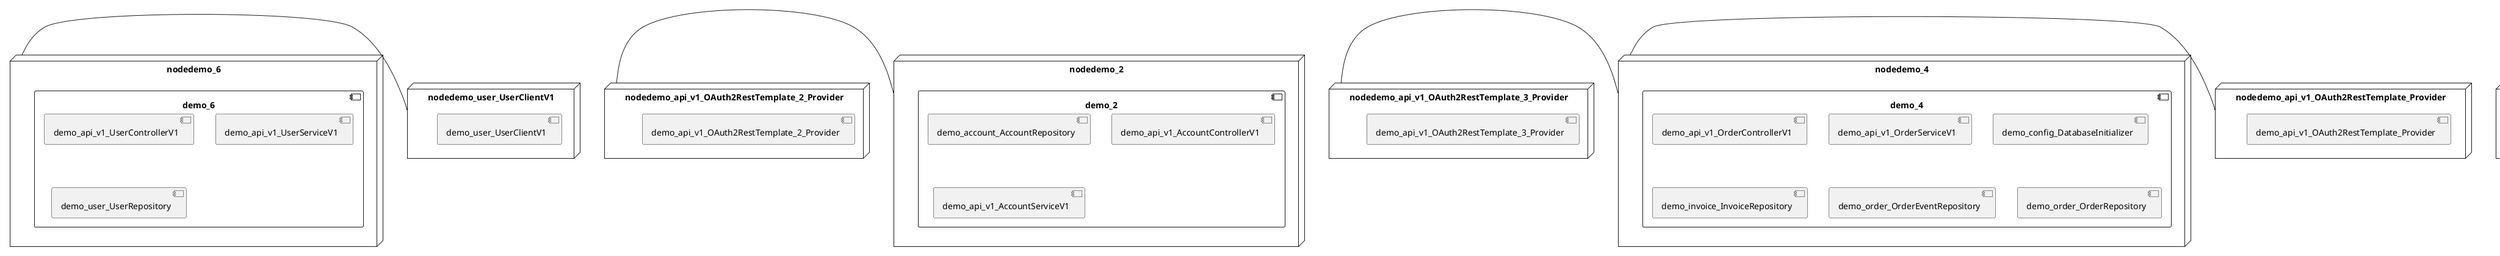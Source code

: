 @startuml
skinparam fixCircleLabelOverlapping true
skinparam componentStyle uml2
node nodedemo {
component demo {
[demo_api_v1_CatalogControllerV1] [[kbastani-spring-cloud-event-sourcing-example.system#_cXLl1ho8Ee-12cPrwGduJw]]
[demo_api_v1_CatalogServiceV1] [[kbastani-spring-cloud-event-sourcing-example.system#_cXLl1ho8Ee-12cPrwGduJw]]
[demo_catalog_CatalogInfoRepository] [[kbastani-spring-cloud-event-sourcing-example.system#_cXLl1ho8Ee-12cPrwGduJw]]
}
}
node nodedemo_2 {
component demo_2 {
[demo_account_AccountRepository] [[kbastani-spring-cloud-event-sourcing-example.system#_cXLl1ho8Ee-12cPrwGduJw]]
[demo_api_v1_AccountControllerV1] [[kbastani-spring-cloud-event-sourcing-example.system#_cXLl1ho8Ee-12cPrwGduJw]]
[demo_api_v1_AccountServiceV1] [[kbastani-spring-cloud-event-sourcing-example.system#_cXLl1ho8Ee-12cPrwGduJw]]
}
}
node nodedemo_3 {
component demo_3 {
[demo_api_v1_ShoppingCartControllerV1] [[kbastani-spring-cloud-event-sourcing-example.system#_cXLl1ho8Ee-12cPrwGduJw]]
[demo_api_v1_ShoppingCartServiceV1] [[kbastani-spring-cloud-event-sourcing-example.system#_cXLl1ho8Ee-12cPrwGduJw]]
[demo_cart_CartEventRepository] [[kbastani-spring-cloud-event-sourcing-example.system#_cXLl1ho8Ee-12cPrwGduJw]]
}
}
node nodedemo_4 {
component demo_4 {
[demo_api_v1_OrderControllerV1] [[kbastani-spring-cloud-event-sourcing-example.system#_cXLl1ho8Ee-12cPrwGduJw]]
[demo_api_v1_OrderServiceV1] [[kbastani-spring-cloud-event-sourcing-example.system#_cXLl1ho8Ee-12cPrwGduJw]]
[demo_config_DatabaseInitializer] [[kbastani-spring-cloud-event-sourcing-example.system#_cXLl1ho8Ee-12cPrwGduJw]]
[demo_invoice_InvoiceRepository] [[kbastani-spring-cloud-event-sourcing-example.system#_cXLl1ho8Ee-12cPrwGduJw]]
[demo_order_OrderEventRepository] [[kbastani-spring-cloud-event-sourcing-example.system#_cXLl1ho8Ee-12cPrwGduJw]]
[demo_order_OrderRepository] [[kbastani-spring-cloud-event-sourcing-example.system#_cXLl1ho8Ee-12cPrwGduJw]]
}
}
node nodedemo_5 {
component demo_5 {
[demo_UserController] [[kbastani-spring-cloud-event-sourcing-example.system#_cXLl1ho8Ee-12cPrwGduJw]]
[demo_UserRepository] [[kbastani-spring-cloud-event-sourcing-example.system#_cXLl1ho8Ee-12cPrwGduJw]]
[demo_UserService] [[kbastani-spring-cloud-event-sourcing-example.system#_cXLl1ho8Ee-12cPrwGduJw]]
[demo_login_UserController] [[kbastani-spring-cloud-event-sourcing-example.system#_cXLl1ho8Ee-12cPrwGduJw]]
}
}
node nodedemo_6 {
component demo_6 {
[demo_api_v1_UserControllerV1] [[kbastani-spring-cloud-event-sourcing-example.system#_cXLl1ho8Ee-12cPrwGduJw]]
[demo_api_v1_UserServiceV1] [[kbastani-spring-cloud-event-sourcing-example.system#_cXLl1ho8Ee-12cPrwGduJw]]
[demo_user_UserRepository] [[kbastani-spring-cloud-event-sourcing-example.system#_cXLl1ho8Ee-12cPrwGduJw]]
}
}
node nodedemo_7 {
component demo_7 {
[DatabaseInitializer] [[kbastani-spring-cloud-event-sourcing-example.system#_cXLl1ho8Ee-12cPrwGduJw]]
}
}
node nodedemo_v1 {
component demo_v1 {
[demo_v1_InventoryControllerV1] [[kbastani-spring-cloud-event-sourcing-example.system#_cXLl1ho8Ee-12cPrwGduJw]]
[demo_v1_InventoryServiceV1] [[kbastani-spring-cloud-event-sourcing-example.system#_cXLl1ho8Ee-12cPrwGduJw]]
}
}
node nodedemo_api_v1_OAuth2RestTemplate_2_Provider {
[demo_api_v1_OAuth2RestTemplate_2_Provider] [[kbastani-spring-cloud-event-sourcing-example.system#_cXLl1ho8Ee-12cPrwGduJw]]
}
node nodedemo_api_v1_OAuth2RestTemplate_3_Provider {
[demo_api_v1_OAuth2RestTemplate_3_Provider] [[kbastani-spring-cloud-event-sourcing-example.system#_cXLl1ho8Ee-12cPrwGduJw]]
}
node nodedemo_api_v1_OAuth2RestTemplate_Provider {
[demo_api_v1_OAuth2RestTemplate_Provider] [[kbastani-spring-cloud-event-sourcing-example.system#_cXLl1ho8Ee-12cPrwGduJw]]
}
node nodedemo_api_v1_RestTemplate_2_Provider {
[demo_api_v1_RestTemplate_2_Provider] [[kbastani-spring-cloud-event-sourcing-example.system#_cXLl1ho8Ee-12cPrwGduJw]]
}
node nodedemo_api_v1_RestTemplate_Provider {
[demo_api_v1_RestTemplate_Provider] [[kbastani-spring-cloud-event-sourcing-example.system#_cXLl1ho8Ee-12cPrwGduJw]]
}
node nodedemo_inventory_InventoryRepository_Provider {
[demo_inventory_InventoryRepository_Provider] [[kbastani-spring-cloud-event-sourcing-example.system#_cXLl1ho8Ee-12cPrwGduJw]]
}
node nodedemo_login_AuthenticationManager_Provider {
[demo_login_AuthenticationManager_Provider] [[kbastani-spring-cloud-event-sourcing-example.system#_cXLl1ho8Ee-12cPrwGduJw]]
}
node nodedemo_login_ClientDetailsService_Provider {
[demo_login_ClientDetailsService_Provider] [[kbastani-spring-cloud-event-sourcing-example.system#_cXLl1ho8Ee-12cPrwGduJw]]
}
node nodedemo_login_HttpSessionSecurityContextRepository_Provider {
[demo_login_HttpSessionSecurityContextRepository_Provider] [[kbastani-spring-cloud-event-sourcing-example.system#_cXLl1ho8Ee-12cPrwGduJw]]
}
node nodedemo_login_LoginController {
[demo_login_LoginController] [[kbastani-spring-cloud-event-sourcing-example.system#_cXLl1ho8Ee-12cPrwGduJw]]
}
node nodedemo_product_ProductRepository_Provider {
[demo_product_ProductRepository_Provider] [[kbastani-spring-cloud-event-sourcing-example.system#_cXLl1ho8Ee-12cPrwGduJw]]
}
node nodedemo_user_UserClientV1 {
[demo_user_UserClientV1] [[kbastani-spring-cloud-event-sourcing-example.system#_cXLl1ho8Ee-12cPrwGduJw]]
}
node nodedemo_v1_Session_Provider {
[demo_v1_Session_Provider] [[kbastani-spring-cloud-event-sourcing-example.system#_cXLl1ho8Ee-12cPrwGduJw]]
}
[nodedemo_6] - [nodedemo_user_UserClientV1]
[nodedemo_api_v1_OAuth2RestTemplate_2_Provider] - [nodedemo_2]
[nodedemo_api_v1_OAuth2RestTemplate_3_Provider] - [nodedemo_4]
[nodedemo_api_v1_OAuth2RestTemplate_Provider] - [nodedemo_4]
[nodedemo_api_v1_RestTemplate_2_Provider] - [nodedemo]
[nodedemo_api_v1_RestTemplate_Provider] - [nodedemo]
[nodedemo_inventory_InventoryRepository_Provider] - [nodedemo_v1]
[nodedemo_login_AuthenticationManager_Provider] - [nodedemo_login_LoginController]
[nodedemo_login_ClientDetailsService_Provider] - [nodedemo_login_LoginController]
[nodedemo_login_HttpSessionSecurityContextRepository_Provider] - [nodedemo_login_LoginController]
[nodedemo_product_ProductRepository_Provider] - [nodedemo_v1]
[nodedemo_v1_Session_Provider] - [nodedemo_v1]

@enduml
